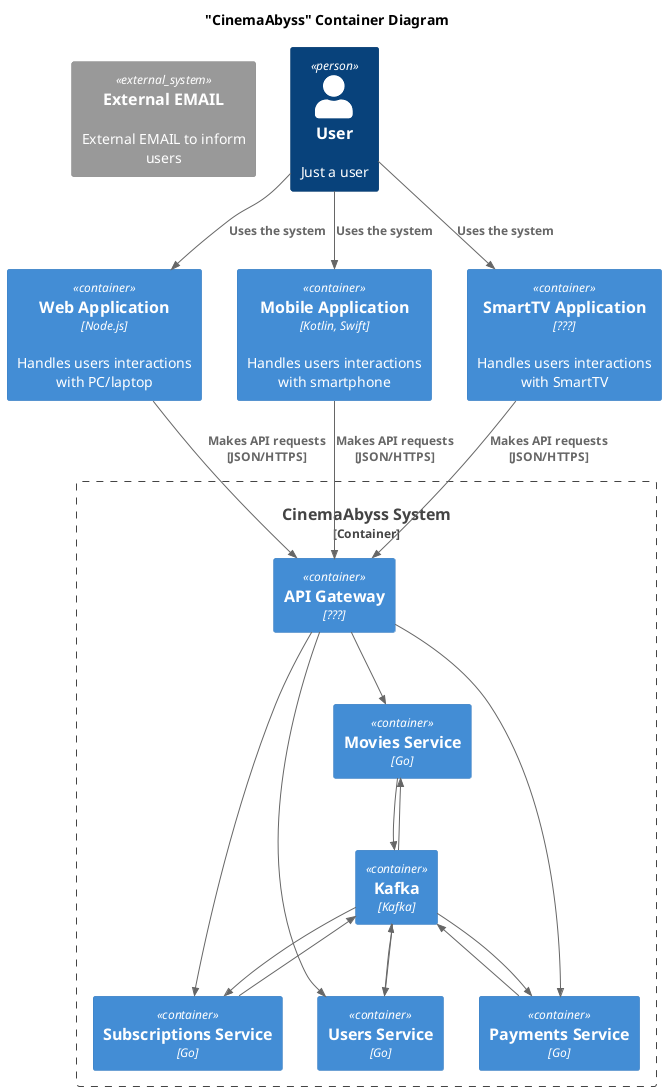 @startuml
title "CinemaAbyss" Container Diagram
top to bottom direction
!include <C4/C4_Container>

System_Ext(external_email, "External EMAIL", "External EMAIL to inform users")

Person(user, "User", "Just a user")

Container(WebApp, "Web Application", "Node.js", "Handles users interactions with PC/laptop")
Container(MobileApp, "Mobile Application", "Kotlin, Swift", "Handles users interactions with smartphone")
Container(SmartTVApp, "SmartTV Application", "???", "Handles users interactions with SmartTV")

Container_Boundary(CinemaAbyssSystem, "CinemaAbyss System") {
  Container(api_gateway_service, "API Gateway", "???", "")
  Container(movies_service, "Movies Service", "Go", "")
  Container(users_service, "Users Service", "Go", "")
  Container(payments_service, "Payments Service", "Go", "")
  Container(subscriptions_service, "Subscriptions Service", "Go", "")
  Container(kafka, "Kafka", "Kafka", "")
}


Rel(user, WebApp, "Uses the system")
Rel(user, MobileApp, "Uses the system")
Rel(user, SmartTVApp, "Uses the system")

Rel(WebApp, api_gateway_service, "Makes API requests [JSON/HTTPS]")
Rel(MobileApp, api_gateway_service, "Makes API requests [JSON/HTTPS]")
Rel(SmartTVApp, api_gateway_service, "Makes API requests [JSON/HTTPS]")

Rel(api_gateway_service, movies_service, "")
Rel(api_gateway_service, users_service, "")
Rel(api_gateway_service, payments_service, "")
Rel(api_gateway_service, subscriptions_service, "")

Rel(users_service, kafka, "")
Rel(movies_service, kafka, "")
Rel(payments_service, kafka, "")
Rel(subscriptions_service, kafka, "")

Rel(kafka, users_service, "")
Rel(kafka, movies_service, "")
Rel(kafka, payments_service, "")
Rel(kafka, subscriptions_service, "")
@enduml